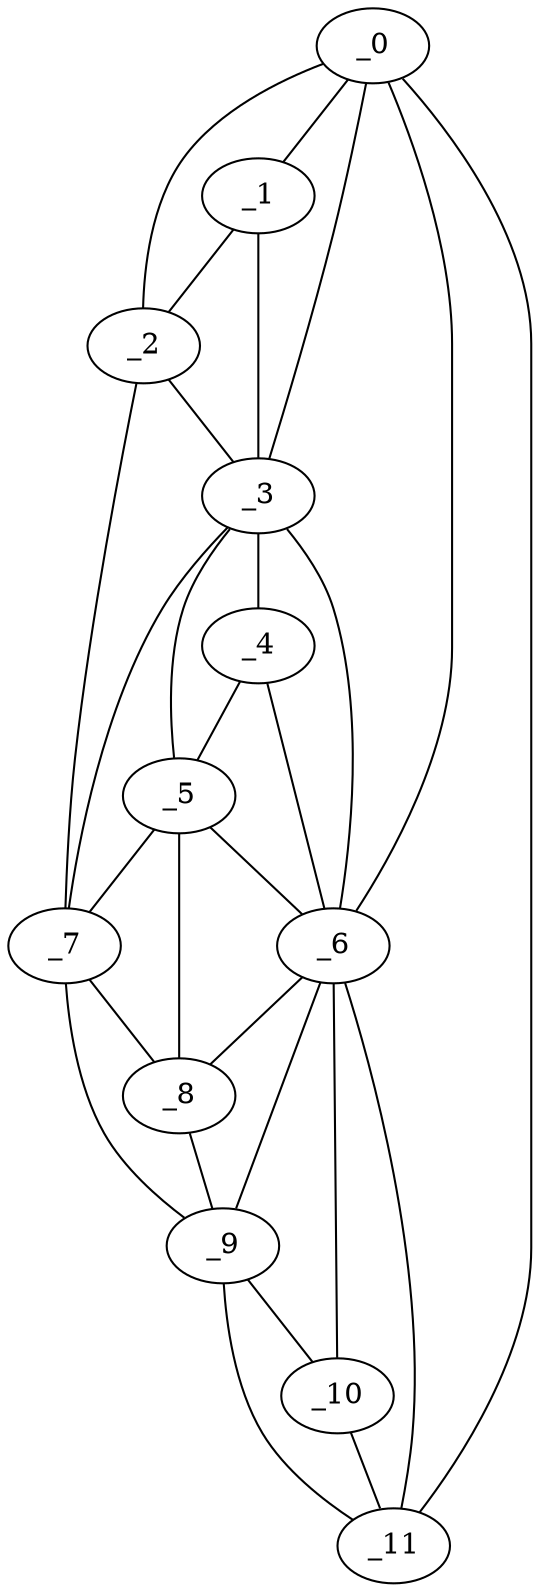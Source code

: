 graph "obj42__180.gxl" {
	_0	 [x=5,
		y=71];
	_1	 [x=10,
		y=62];
	_0 -- _1	 [valence=1];
	_2	 [x=11,
		y=56];
	_0 -- _2	 [valence=1];
	_3	 [x=21,
		y=58];
	_0 -- _3	 [valence=2];
	_6	 [x=44,
		y=67];
	_0 -- _6	 [valence=1];
	_11	 [x=126,
		y=64];
	_0 -- _11	 [valence=1];
	_1 -- _2	 [valence=2];
	_1 -- _3	 [valence=2];
	_2 -- _3	 [valence=1];
	_7	 [x=47,
		y=41];
	_2 -- _7	 [valence=1];
	_4	 [x=34,
		y=57];
	_3 -- _4	 [valence=2];
	_5	 [x=42,
		y=51];
	_3 -- _5	 [valence=2];
	_3 -- _6	 [valence=1];
	_3 -- _7	 [valence=1];
	_4 -- _5	 [valence=1];
	_4 -- _6	 [valence=2];
	_5 -- _6	 [valence=2];
	_5 -- _7	 [valence=2];
	_8	 [x=63,
		y=43];
	_5 -- _8	 [valence=2];
	_6 -- _8	 [valence=1];
	_9	 [x=88,
		y=46];
	_6 -- _9	 [valence=2];
	_10	 [x=111,
		y=61];
	_6 -- _10	 [valence=1];
	_6 -- _11	 [valence=2];
	_7 -- _8	 [valence=1];
	_7 -- _9	 [valence=1];
	_8 -- _9	 [valence=2];
	_9 -- _10	 [valence=2];
	_9 -- _11	 [valence=1];
	_10 -- _11	 [valence=2];
}
